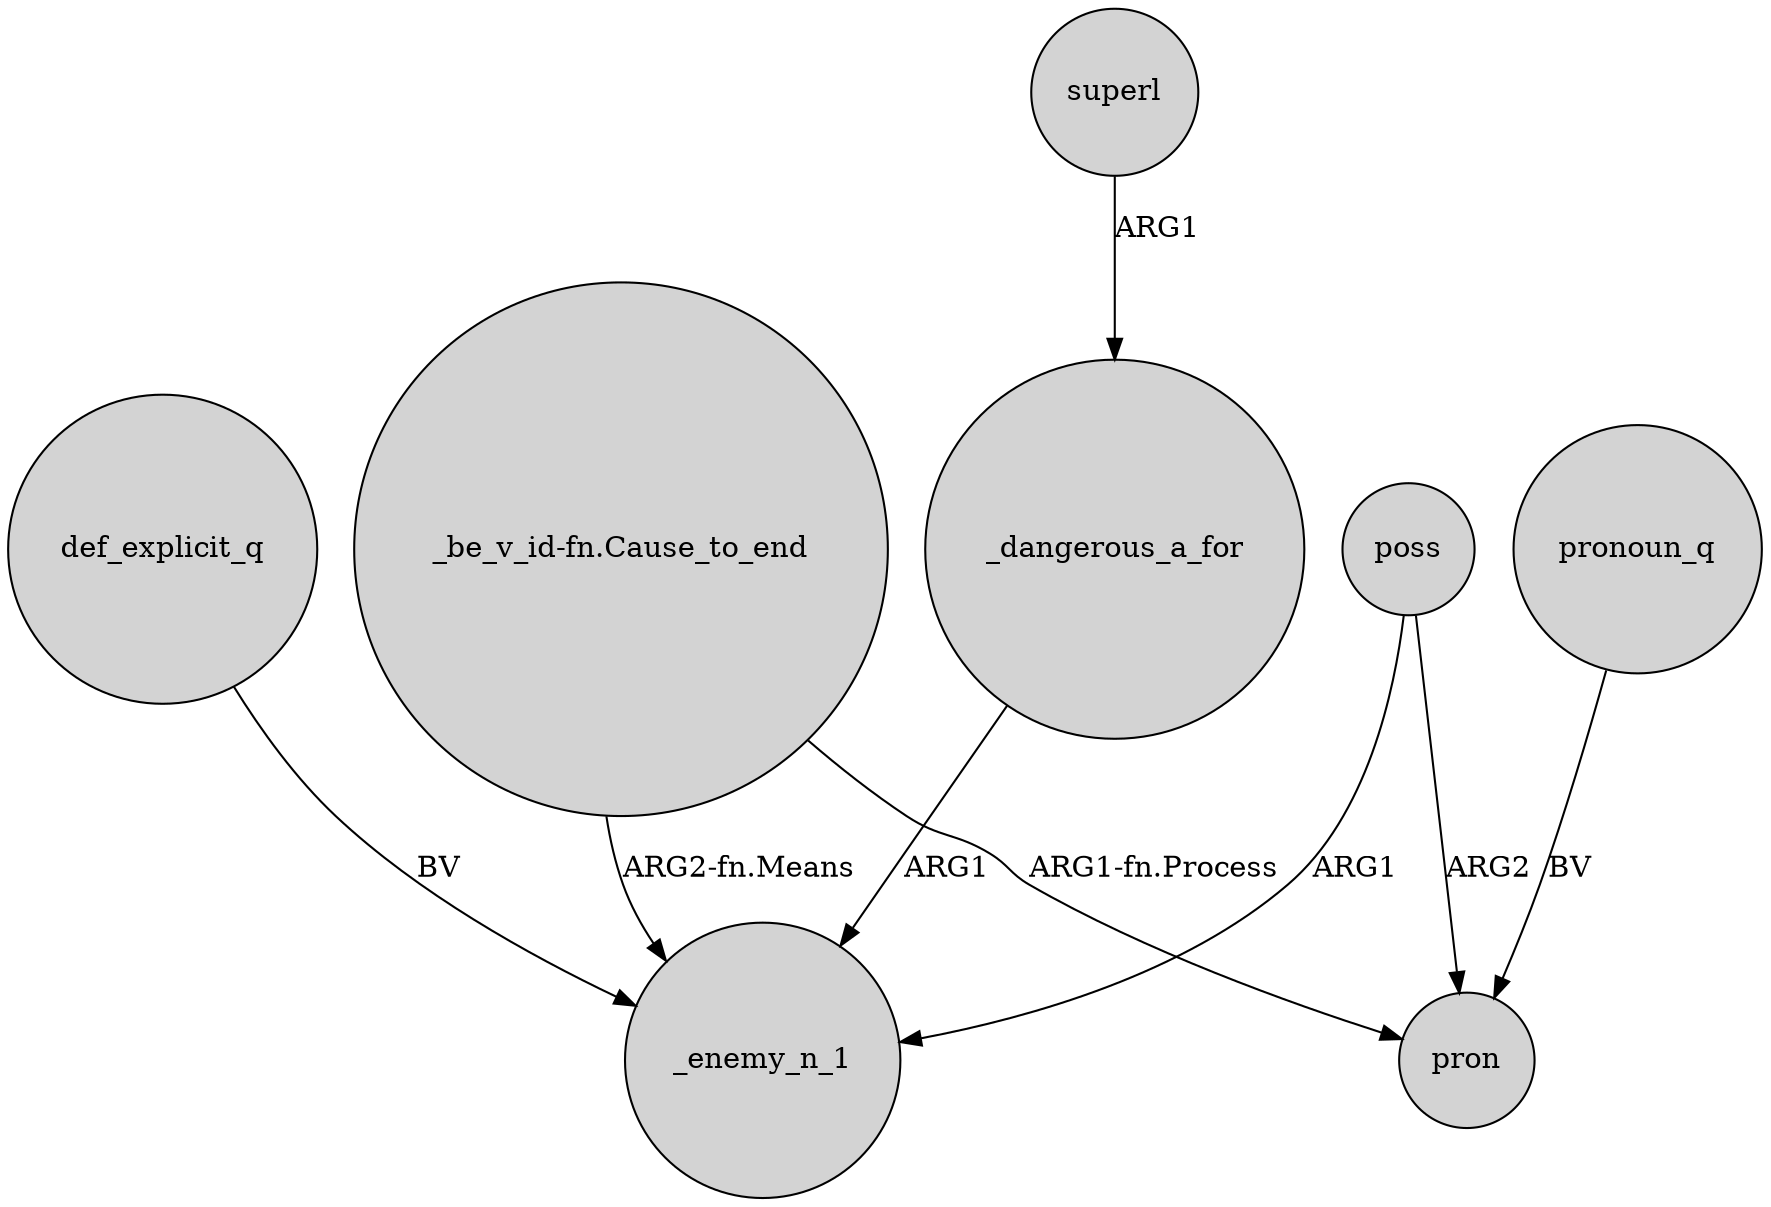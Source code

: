 digraph {
	node [shape=circle style=filled]
	_dangerous_a_for -> _enemy_n_1 [label=ARG1]
	poss -> _enemy_n_1 [label=ARG1]
	"_be_v_id-fn.Cause_to_end" -> _enemy_n_1 [label="ARG2-fn.Means"]
	pronoun_q -> pron [label=BV]
	"_be_v_id-fn.Cause_to_end" -> pron [label="ARG1-fn.Process"]
	superl -> _dangerous_a_for [label=ARG1]
	def_explicit_q -> _enemy_n_1 [label=BV]
	poss -> pron [label=ARG2]
}
